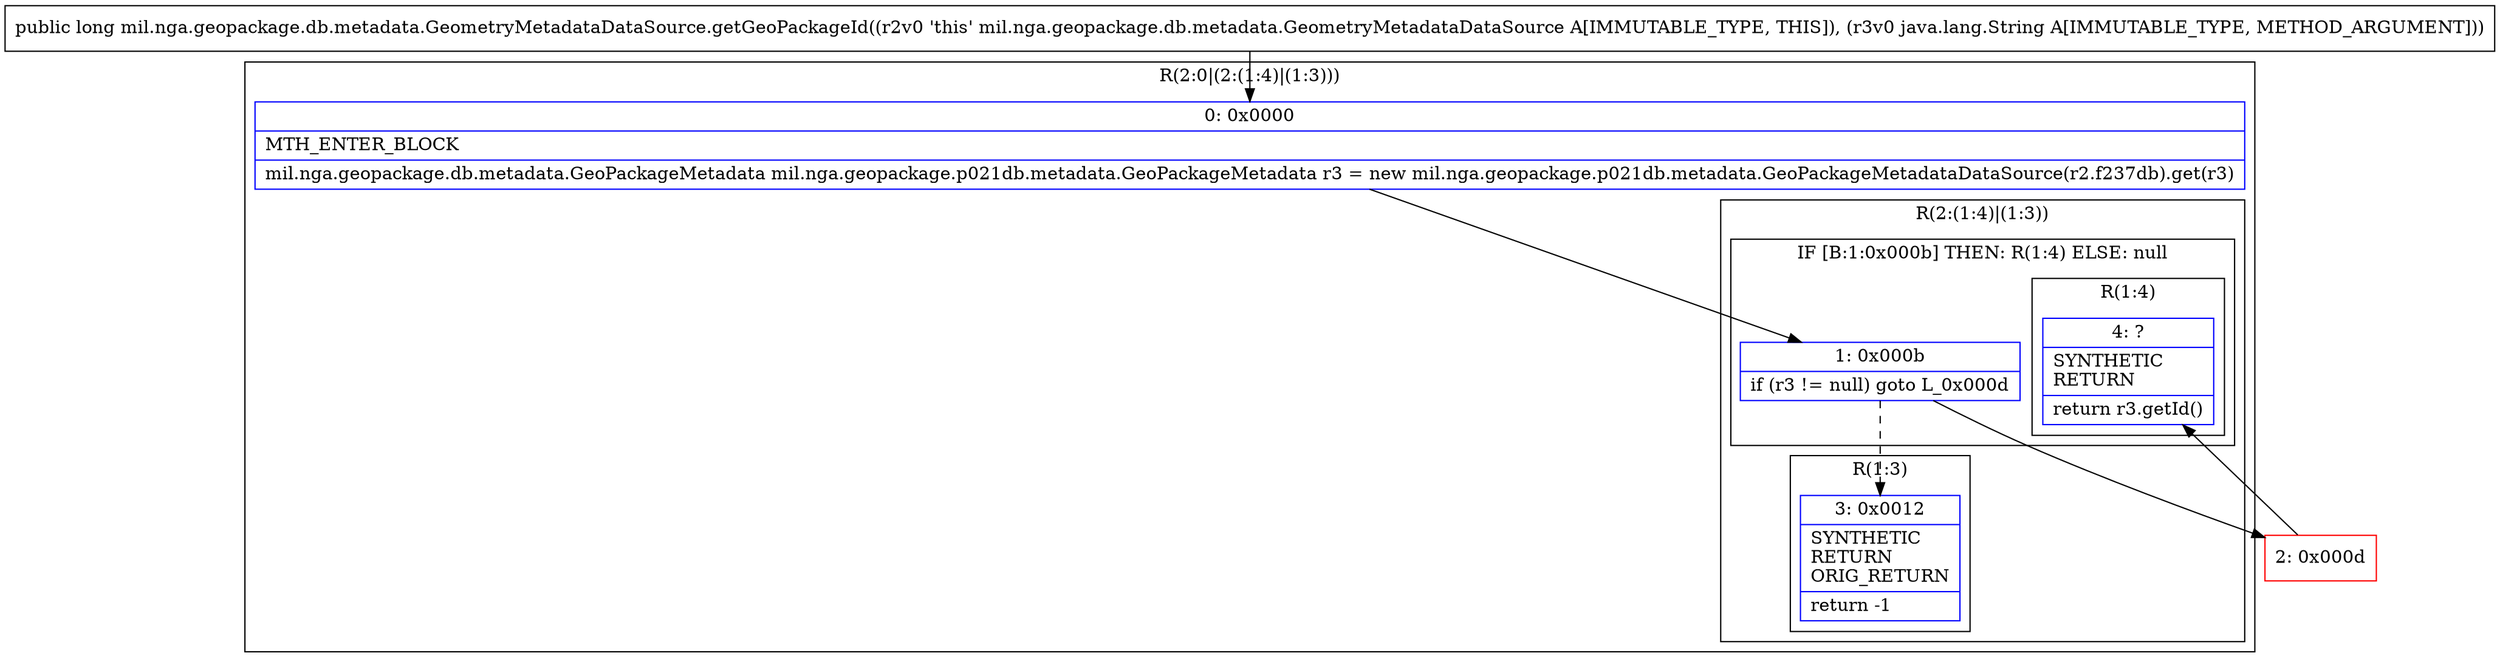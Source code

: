 digraph "CFG formil.nga.geopackage.db.metadata.GeometryMetadataDataSource.getGeoPackageId(Ljava\/lang\/String;)J" {
subgraph cluster_Region_2039386253 {
label = "R(2:0|(2:(1:4)|(1:3)))";
node [shape=record,color=blue];
Node_0 [shape=record,label="{0\:\ 0x0000|MTH_ENTER_BLOCK\l|mil.nga.geopackage.db.metadata.GeoPackageMetadata mil.nga.geopackage.p021db.metadata.GeoPackageMetadata r3 = new mil.nga.geopackage.p021db.metadata.GeoPackageMetadataDataSource(r2.f237db).get(r3)\l}"];
subgraph cluster_Region_61421487 {
label = "R(2:(1:4)|(1:3))";
node [shape=record,color=blue];
subgraph cluster_IfRegion_319576826 {
label = "IF [B:1:0x000b] THEN: R(1:4) ELSE: null";
node [shape=record,color=blue];
Node_1 [shape=record,label="{1\:\ 0x000b|if (r3 != null) goto L_0x000d\l}"];
subgraph cluster_Region_1526785662 {
label = "R(1:4)";
node [shape=record,color=blue];
Node_4 [shape=record,label="{4\:\ ?|SYNTHETIC\lRETURN\l|return r3.getId()\l}"];
}
}
subgraph cluster_Region_2029863546 {
label = "R(1:3)";
node [shape=record,color=blue];
Node_3 [shape=record,label="{3\:\ 0x0012|SYNTHETIC\lRETURN\lORIG_RETURN\l|return \-1\l}"];
}
}
}
Node_2 [shape=record,color=red,label="{2\:\ 0x000d}"];
MethodNode[shape=record,label="{public long mil.nga.geopackage.db.metadata.GeometryMetadataDataSource.getGeoPackageId((r2v0 'this' mil.nga.geopackage.db.metadata.GeometryMetadataDataSource A[IMMUTABLE_TYPE, THIS]), (r3v0 java.lang.String A[IMMUTABLE_TYPE, METHOD_ARGUMENT])) }"];
MethodNode -> Node_0;
Node_0 -> Node_1;
Node_1 -> Node_2;
Node_1 -> Node_3[style=dashed];
Node_2 -> Node_4;
}

